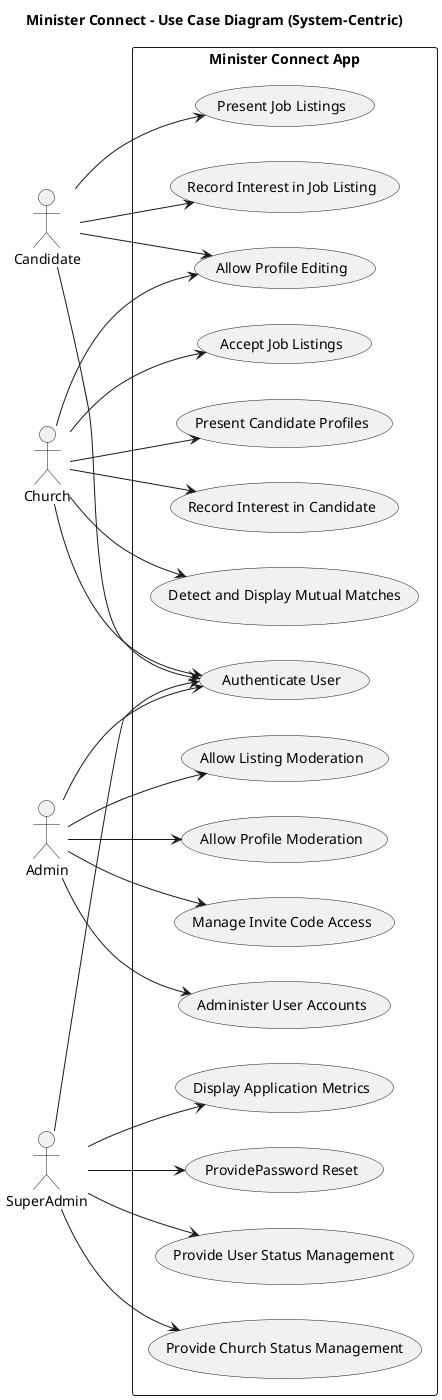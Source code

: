 @startuml MinisterConnectUseCaseDiagram

title Minister Connect - Use Case Diagram (System-Centric)
left to right direction

actor Candidate
actor Church
actor Admin
actor SuperAdmin

rectangle "Minister Connect App" {

  (Authenticate User)

  (Allow Profile Editing)
  (Present Job Listings)
  (Record Interest in Job Listing)
  
  (Accept Job Listings)
  (Present Candidate Profiles)
  (Record Interest in Candidate)
  (Detect and Display Mutual Matches)

  (Allow Listing Moderation)
  (Allow Profile Moderation)
  (Manage Invite Code Access)
  (Administer User Accounts)

  (Display Application Metrics)
  (ProvidePassword Reset)
  (Provide User Status Management)
  (Provide Church Status Management)
}

Candidate --> (Authenticate User)
Candidate --> (Allow Profile Editing)
Candidate --> (Present Job Listings)
Candidate --> (Record Interest in Job Listing)

Church --> (Authenticate User)
Church --> (Allow Profile Editing)
Church --> (Accept Job Listings)
Church --> (Present Candidate Profiles)
Church --> (Record Interest in Candidate)
Church --> (Detect and Display Mutual Matches)

Admin --> (Authenticate User)
Admin --> (Allow Listing Moderation)
Admin --> (Allow Profile Moderation)
Admin --> (Manage Invite Code Access)
Admin --> (Administer User Accounts)

SuperAdmin --> (Authenticate User)
SuperAdmin --> (Display Application Metrics)
SuperAdmin --> (ProvidePassword Reset)
SuperAdmin --> (Provide User Status Management)
SuperAdmin --> (Provide Church Status Management)
@enduml
